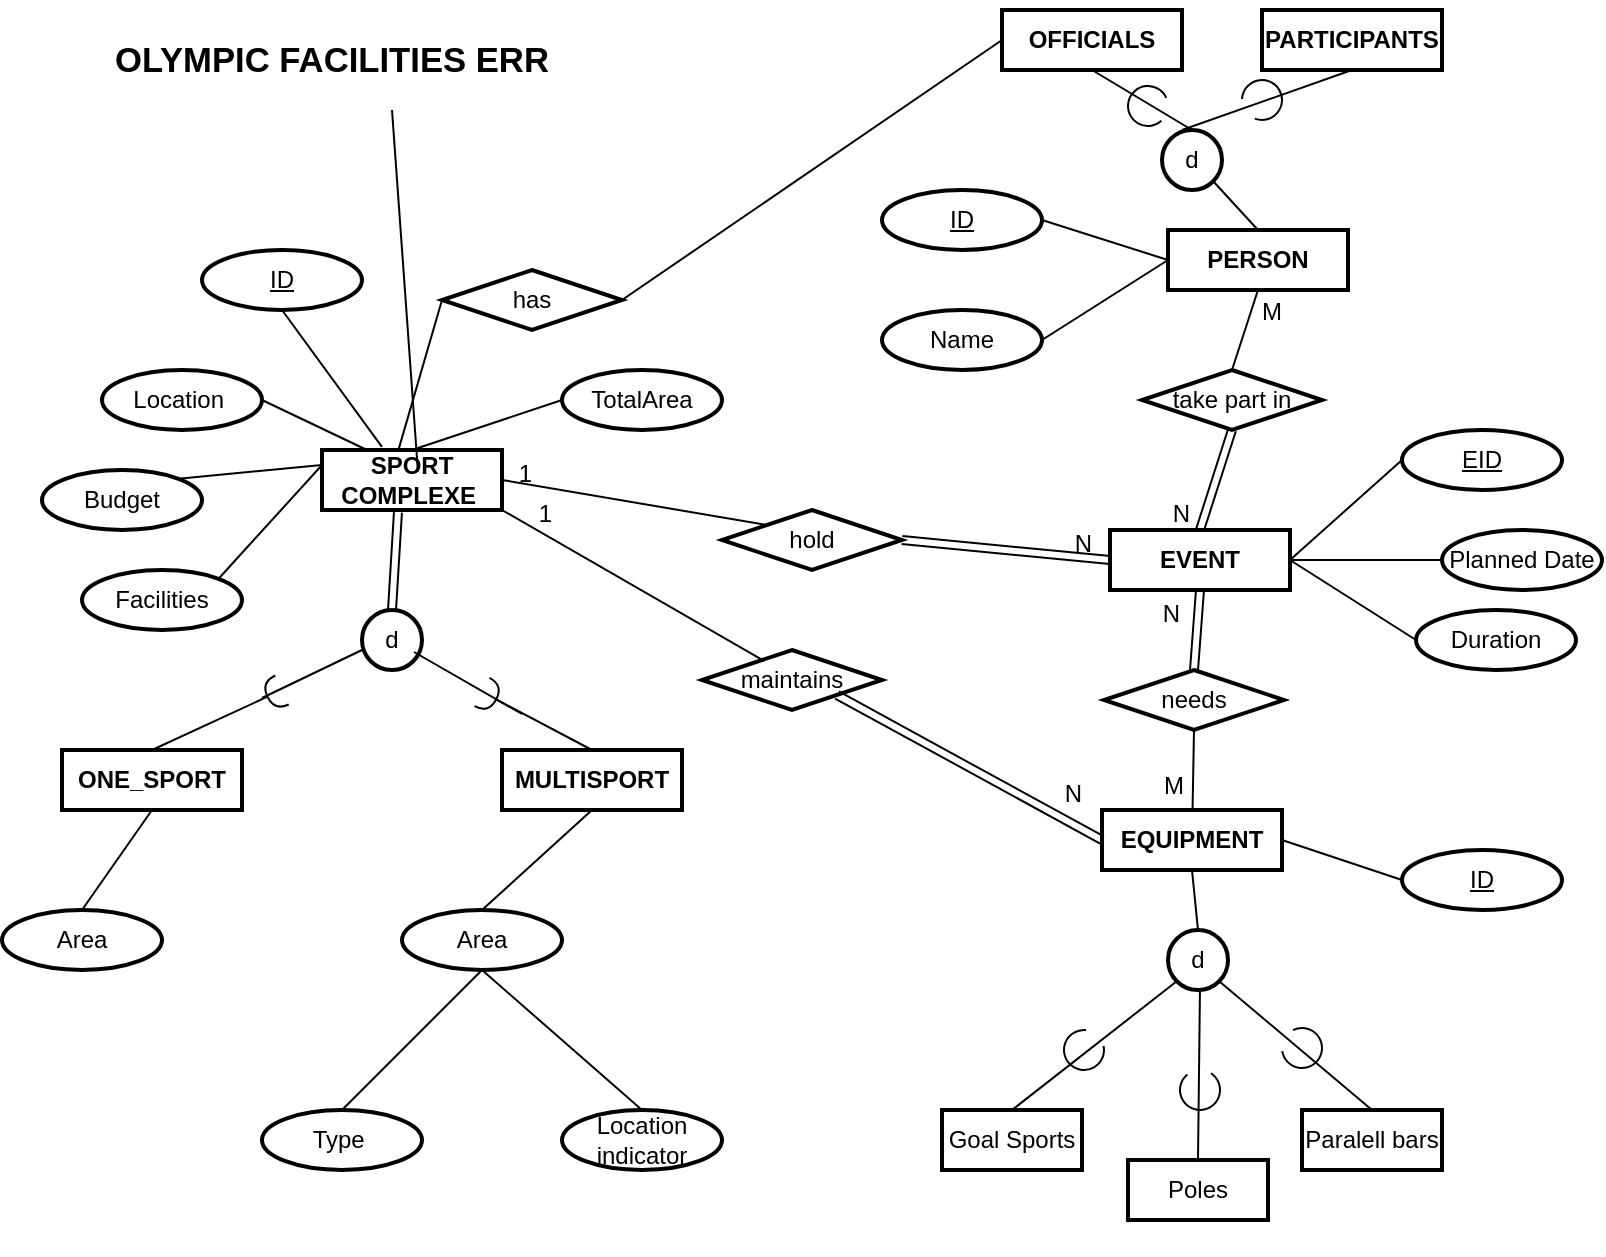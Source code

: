 <mxfile version="14.4.3" type="github">
  <diagram id="RbLjyeAD4zGmAkxlHviI" name="Page-1">
    <mxGraphModel dx="1038" dy="1725" grid="1" gridSize="10" guides="1" tooltips="1" connect="1" arrows="1" fold="1" page="1" pageScale="1" pageWidth="827" pageHeight="1169" math="0" shadow="0">
      <root>
        <mxCell id="0" />
        <mxCell id="1" parent="0" />
        <mxCell id="w1o4nE-uoXKEgXRbYHzc-1" value="&lt;b style=&quot;text-align: justify&quot;&gt;SPORT COMPLEXE&lt;/b&gt;&lt;span&gt;&amp;nbsp;&lt;/span&gt;&lt;b style=&quot;text-align: justify&quot;&gt;&lt;br&gt;&lt;/b&gt;" style="whiteSpace=wrap;html=1;align=center;strokeWidth=2;fontStyle=1" parent="1" vertex="1">
          <mxGeometry x="200" y="90" width="90" height="30" as="geometry" />
        </mxCell>
        <mxCell id="w1o4nE-uoXKEgXRbYHzc-2" value="ONE_SPORT" style="whiteSpace=wrap;html=1;align=center;strokeWidth=2;fontStyle=1" parent="1" vertex="1">
          <mxGeometry x="70" y="240" width="90" height="30" as="geometry" />
        </mxCell>
        <mxCell id="w1o4nE-uoXKEgXRbYHzc-3" value="MULTISPORT" style="whiteSpace=wrap;html=1;align=center;strokeWidth=2;fontStyle=1" parent="1" vertex="1">
          <mxGeometry x="290" y="240" width="90" height="30" as="geometry" />
        </mxCell>
        <mxCell id="w1o4nE-uoXKEgXRbYHzc-5" value="&lt;br&gt;&lt;br&gt;&lt;br&gt;&lt;span class=&quot;fontstyle0&quot;&gt;Location indicator&lt;/span&gt; &lt;br&gt;&lt;br style=&quot;font-style: normal ; font-variant: normal ; font-weight: normal ; letter-spacing: normal ; line-height: normal ; text-indent: 0px ; text-transform: none ; word-spacing: 0px&quot;&gt;&lt;br&gt;&lt;br&gt;" style="ellipse;whiteSpace=wrap;html=1;align=center;strokeWidth=2;" parent="1" vertex="1">
          <mxGeometry x="320" y="420" width="80" height="30" as="geometry" />
        </mxCell>
        <mxCell id="w1o4nE-uoXKEgXRbYHzc-6" value="&lt;br&gt;&lt;span class=&quot;fontstyle0&quot;&gt;Location&amp;nbsp;&lt;/span&gt;&lt;br&gt;&lt;br style=&quot;font-style: normal ; font-variant: normal ; font-weight: normal ; letter-spacing: normal ; line-height: normal ; text-indent: 0px ; text-transform: none ; word-spacing: 0px&quot;&gt;" style="ellipse;whiteSpace=wrap;html=1;align=center;strokeWidth=2;" parent="1" vertex="1">
          <mxGeometry x="90" y="50" width="80" height="30" as="geometry" />
        </mxCell>
        <mxCell id="w1o4nE-uoXKEgXRbYHzc-8" value="TotalArea" style="ellipse;whiteSpace=wrap;html=1;align=center;strokeWidth=2;" parent="1" vertex="1">
          <mxGeometry x="320" y="50" width="80" height="30" as="geometry" />
        </mxCell>
        <mxCell id="w1o4nE-uoXKEgXRbYHzc-9" value="EVENT" style="whiteSpace=wrap;html=1;align=center;strokeWidth=2;fontStyle=1" parent="1" vertex="1">
          <mxGeometry x="594" y="130" width="90" height="30" as="geometry" />
        </mxCell>
        <mxCell id="w1o4nE-uoXKEgXRbYHzc-10" value="Planned Date" style="ellipse;whiteSpace=wrap;html=1;align=center;strokeWidth=2;" parent="1" vertex="1">
          <mxGeometry x="760" y="130" width="80" height="30" as="geometry" />
        </mxCell>
        <mxCell id="w1o4nE-uoXKEgXRbYHzc-11" value="Duration" style="ellipse;whiteSpace=wrap;html=1;align=center;strokeWidth=2;" parent="1" vertex="1">
          <mxGeometry x="747" y="170" width="80" height="30" as="geometry" />
        </mxCell>
        <mxCell id="w1o4nE-uoXKEgXRbYHzc-14" value="EQUIPMENT" style="whiteSpace=wrap;html=1;align=center;strokeWidth=2;fontStyle=1" parent="1" vertex="1">
          <mxGeometry x="590" y="270" width="90" height="30" as="geometry" />
        </mxCell>
        <mxCell id="w1o4nE-uoXKEgXRbYHzc-19" value="Goal Sports" style="whiteSpace=wrap;html=1;align=center;strokeWidth=2;" parent="1" vertex="1">
          <mxGeometry x="510" y="420" width="70" height="30" as="geometry" />
        </mxCell>
        <mxCell id="w1o4nE-uoXKEgXRbYHzc-20" value="Paralell bars" style="whiteSpace=wrap;html=1;align=center;strokeWidth=2;" parent="1" vertex="1">
          <mxGeometry x="690" y="420" width="70" height="30" as="geometry" />
        </mxCell>
        <mxCell id="w1o4nE-uoXKEgXRbYHzc-21" value="Poles" style="whiteSpace=wrap;html=1;align=center;strokeWidth=2;" parent="1" vertex="1">
          <mxGeometry x="603" y="445" width="70" height="30" as="geometry" />
        </mxCell>
        <mxCell id="w1o4nE-uoXKEgXRbYHzc-23" value="Type&amp;nbsp;" style="ellipse;whiteSpace=wrap;html=1;align=center;strokeWidth=2;" parent="1" vertex="1">
          <mxGeometry x="170" y="420" width="80" height="30" as="geometry" />
        </mxCell>
        <mxCell id="w1o4nE-uoXKEgXRbYHzc-26" value="OFFICIALS" style="whiteSpace=wrap;html=1;align=center;strokeWidth=2;fontStyle=1" parent="1" vertex="1">
          <mxGeometry x="540" y="-130" width="90" height="30" as="geometry" />
        </mxCell>
        <mxCell id="w1o4nE-uoXKEgXRbYHzc-27" value="" style="endArrow=none;html=1;rounded=0;entryX=1;entryY=0.5;entryDx=0;entryDy=0;exitX=0.25;exitY=0;exitDx=0;exitDy=0;" parent="1" source="w1o4nE-uoXKEgXRbYHzc-1" target="w1o4nE-uoXKEgXRbYHzc-6" edge="1">
          <mxGeometry relative="1" as="geometry">
            <mxPoint x="330" y="210" as="sourcePoint" />
            <mxPoint x="490" y="210" as="targetPoint" />
          </mxGeometry>
        </mxCell>
        <mxCell id="w1o4nE-uoXKEgXRbYHzc-29" value="" style="endArrow=none;html=1;rounded=0;entryX=0.5;entryY=0;entryDx=0;entryDy=0;exitX=0;exitY=0.5;exitDx=0;exitDy=0;" parent="1" source="w1o4nE-uoXKEgXRbYHzc-8" target="w1o4nE-uoXKEgXRbYHzc-1" edge="1">
          <mxGeometry relative="1" as="geometry">
            <mxPoint x="241.59" y="100.81" as="sourcePoint" />
            <mxPoint x="200" y="40" as="targetPoint" />
          </mxGeometry>
        </mxCell>
        <mxCell id="w1o4nE-uoXKEgXRbYHzc-39" value="" style="endArrow=none;html=1;rounded=0;entryX=0.5;entryY=1;entryDx=0;entryDy=0;exitX=0.5;exitY=0;exitDx=0;exitDy=0;" parent="1" source="ttCvUygym4jiZelkRWhz-47" target="w1o4nE-uoXKEgXRbYHzc-3" edge="1">
          <mxGeometry relative="1" as="geometry">
            <mxPoint x="279" y="320" as="sourcePoint" />
            <mxPoint x="255.65" y="205.65" as="targetPoint" />
          </mxGeometry>
        </mxCell>
        <mxCell id="w1o4nE-uoXKEgXRbYHzc-41" value="" style="endArrow=none;html=1;rounded=0;entryX=0.5;entryY=1;entryDx=0;entryDy=0;exitX=0.5;exitY=0;exitDx=0;exitDy=0;" parent="1" source="w1o4nE-uoXKEgXRbYHzc-23" target="ttCvUygym4jiZelkRWhz-47" edge="1">
          <mxGeometry relative="1" as="geometry">
            <mxPoint x="424" y="330" as="sourcePoint" />
            <mxPoint x="279" y="350" as="targetPoint" />
          </mxGeometry>
        </mxCell>
        <mxCell id="w1o4nE-uoXKEgXRbYHzc-42" value="" style="endArrow=none;html=1;rounded=0;exitX=0.5;exitY=0;exitDx=0;exitDy=0;entryX=0.5;entryY=1;entryDx=0;entryDy=0;" parent="1" source="w1o4nE-uoXKEgXRbYHzc-5" edge="1" target="ttCvUygym4jiZelkRWhz-47">
          <mxGeometry relative="1" as="geometry">
            <mxPoint x="220" y="430" as="sourcePoint" />
            <mxPoint x="280" y="350" as="targetPoint" />
          </mxGeometry>
        </mxCell>
        <mxCell id="w1o4nE-uoXKEgXRbYHzc-44" value="" style="endArrow=none;html=1;rounded=0;entryX=1;entryY=1;entryDx=0;entryDy=0;exitX=0.5;exitY=0;exitDx=0;exitDy=0;" parent="1" source="w1o4nE-uoXKEgXRbYHzc-20" target="w1o4nE-uoXKEgXRbYHzc-73" edge="1">
          <mxGeometry relative="1" as="geometry">
            <mxPoint x="740" y="445" as="sourcePoint" />
            <mxPoint x="650.65" y="400.65" as="targetPoint" />
          </mxGeometry>
        </mxCell>
        <mxCell id="w1o4nE-uoXKEgXRbYHzc-45" value="" style="endArrow=none;html=1;rounded=0;exitX=0.5;exitY=0;exitDx=0;exitDy=0;entryX=0;entryY=1;entryDx=0;entryDy=0;" parent="1" source="w1o4nE-uoXKEgXRbYHzc-19" edge="1" target="w1o4nE-uoXKEgXRbYHzc-73">
          <mxGeometry relative="1" as="geometry">
            <mxPoint x="520" y="445" as="sourcePoint" />
            <mxPoint x="629" y="390" as="targetPoint" />
          </mxGeometry>
        </mxCell>
        <mxCell id="w1o4nE-uoXKEgXRbYHzc-46" value="" style="endArrow=none;html=1;rounded=0;entryX=0.533;entryY=0.967;entryDx=0;entryDy=0;exitX=0.5;exitY=0;exitDx=0;exitDy=0;entryPerimeter=0;" parent="1" source="w1o4nE-uoXKEgXRbYHzc-21" target="w1o4nE-uoXKEgXRbYHzc-73" edge="1">
          <mxGeometry relative="1" as="geometry">
            <mxPoint x="758" y="475" as="sourcePoint" />
            <mxPoint x="640" y="405" as="targetPoint" />
          </mxGeometry>
        </mxCell>
        <mxCell id="w1o4nE-uoXKEgXRbYHzc-47" value="" style="endArrow=none;html=1;rounded=0;entryX=0.5;entryY=1;entryDx=0;entryDy=0;exitX=0.5;exitY=0;exitDx=0;exitDy=0;exitPerimeter=0;" parent="1" target="w1o4nE-uoXKEgXRbYHzc-14" edge="1" source="w1o4nE-uoXKEgXRbYHzc-73">
          <mxGeometry relative="1" as="geometry">
            <mxPoint x="640" y="375" as="sourcePoint" />
            <mxPoint x="650" y="415" as="targetPoint" />
          </mxGeometry>
        </mxCell>
        <mxCell id="w1o4nE-uoXKEgXRbYHzc-49" value="" style="endArrow=none;html=1;rounded=0;entryX=0;entryY=0.5;entryDx=0;entryDy=0;exitX=1;exitY=0.5;exitDx=0;exitDy=0;" parent="1" source="w1o4nE-uoXKEgXRbYHzc-9" target="w1o4nE-uoXKEgXRbYHzc-10" edge="1">
          <mxGeometry relative="1" as="geometry">
            <mxPoint x="680" y="105" as="sourcePoint" />
            <mxPoint x="885.2" y="120" as="targetPoint" />
          </mxGeometry>
        </mxCell>
        <mxCell id="w1o4nE-uoXKEgXRbYHzc-50" value="" style="endArrow=none;html=1;rounded=0;entryX=0;entryY=0.5;entryDx=0;entryDy=0;exitX=1;exitY=0.5;exitDx=0;exitDy=0;" parent="1" source="w1o4nE-uoXKEgXRbYHzc-9" target="w1o4nE-uoXKEgXRbYHzc-11" edge="1">
          <mxGeometry relative="1" as="geometry">
            <mxPoint x="680" y="105" as="sourcePoint" />
            <mxPoint x="655.2" y="40" as="targetPoint" />
          </mxGeometry>
        </mxCell>
        <mxCell id="w1o4nE-uoXKEgXRbYHzc-54" value="Budget" style="ellipse;whiteSpace=wrap;html=1;align=center;strokeWidth=2;" parent="1" vertex="1">
          <mxGeometry x="60" y="100" width="80" height="30" as="geometry" />
        </mxCell>
        <mxCell id="w1o4nE-uoXKEgXRbYHzc-55" value="Facilities" style="ellipse;whiteSpace=wrap;html=1;align=center;strokeWidth=2;" parent="1" vertex="1">
          <mxGeometry x="80" y="150" width="80" height="30" as="geometry" />
        </mxCell>
        <mxCell id="w1o4nE-uoXKEgXRbYHzc-56" value="" style="endArrow=none;html=1;rounded=0;exitX=1;exitY=0;exitDx=0;exitDy=0;entryX=0;entryY=0.25;entryDx=0;entryDy=0;" parent="1" source="w1o4nE-uoXKEgXRbYHzc-55" target="w1o4nE-uoXKEgXRbYHzc-1" edge="1">
          <mxGeometry relative="1" as="geometry">
            <mxPoint x="315" y="80" as="sourcePoint" />
            <mxPoint x="200" y="100" as="targetPoint" />
          </mxGeometry>
        </mxCell>
        <mxCell id="w1o4nE-uoXKEgXRbYHzc-59" value="" style="endArrow=none;html=1;rounded=0;entryX=0;entryY=0.25;entryDx=0;entryDy=0;exitX=1;exitY=0;exitDx=0;exitDy=0;" parent="1" source="w1o4nE-uoXKEgXRbYHzc-54" target="w1o4nE-uoXKEgXRbYHzc-1" edge="1">
          <mxGeometry relative="1" as="geometry">
            <mxPoint x="140" y="170" as="sourcePoint" />
            <mxPoint x="85" y="100" as="targetPoint" />
          </mxGeometry>
        </mxCell>
        <mxCell id="w1o4nE-uoXKEgXRbYHzc-62" value="has" style="shape=rhombus;perimeter=rhombusPerimeter;whiteSpace=wrap;html=1;align=center;strokeWidth=2;" parent="1" vertex="1">
          <mxGeometry x="260" width="90" height="30" as="geometry" />
        </mxCell>
        <mxCell id="w1o4nE-uoXKEgXRbYHzc-63" value="needs" style="shape=rhombus;perimeter=rhombusPerimeter;whiteSpace=wrap;html=1;align=center;strokeWidth=2;" parent="1" vertex="1">
          <mxGeometry x="591" y="200" width="90" height="30" as="geometry" />
        </mxCell>
        <mxCell id="w1o4nE-uoXKEgXRbYHzc-65" value="" style="endArrow=none;html=1;rounded=0;entryX=0.5;entryY=1;entryDx=0;entryDy=0;" parent="1" source="w1o4nE-uoXKEgXRbYHzc-14" target="w1o4nE-uoXKEgXRbYHzc-63" edge="1">
          <mxGeometry relative="1" as="geometry">
            <mxPoint x="645" y="170" as="sourcePoint" />
            <mxPoint x="645" y="130" as="targetPoint" />
          </mxGeometry>
        </mxCell>
        <mxCell id="w1o4nE-uoXKEgXRbYHzc-66" value="" style="endArrow=none;html=1;rounded=0;entryX=1;entryY=0.5;entryDx=0;entryDy=0;exitX=0;exitY=0.5;exitDx=0;exitDy=0;" parent="1" source="w1o4nE-uoXKEgXRbYHzc-26" target="w1o4nE-uoXKEgXRbYHzc-62" edge="1">
          <mxGeometry relative="1" as="geometry">
            <mxPoint x="645" y="170" as="sourcePoint" />
            <mxPoint x="645" y="130" as="targetPoint" />
          </mxGeometry>
        </mxCell>
        <mxCell id="w1o4nE-uoXKEgXRbYHzc-68" value="" style="endArrow=none;html=1;rounded=0;exitX=0.422;exitY=0.027;exitDx=0;exitDy=0;exitPerimeter=0;" parent="1" source="w1o4nE-uoXKEgXRbYHzc-1" edge="1">
          <mxGeometry relative="1" as="geometry">
            <mxPoint x="360" y="-25" as="sourcePoint" />
            <mxPoint x="260" y="15" as="targetPoint" />
          </mxGeometry>
        </mxCell>
        <mxCell id="w1o4nE-uoXKEgXRbYHzc-71" value="" style="endArrow=none;html=1;rounded=0;exitX=0.5;exitY=0;exitDx=0;exitDy=0;entryX=0.5;entryY=1;entryDx=0;entryDy=0;" parent="1" source="w1o4nE-uoXKEgXRbYHzc-70" edge="1">
          <mxGeometry relative="1" as="geometry">
            <mxPoint x="247.98" y="100.81" as="sourcePoint" />
            <mxPoint x="235" y="-80" as="targetPoint" />
          </mxGeometry>
        </mxCell>
        <mxCell id="w1o4nE-uoXKEgXRbYHzc-72" value="d" style="ellipse;whiteSpace=wrap;html=1;aspect=fixed;strokeWidth=2;" parent="1" vertex="1">
          <mxGeometry x="220" y="170" width="30" height="30" as="geometry" />
        </mxCell>
        <mxCell id="w1o4nE-uoXKEgXRbYHzc-74" value="take part in" style="shape=rhombus;perimeter=rhombusPerimeter;whiteSpace=wrap;html=1;align=center;strokeWidth=2;" parent="1" vertex="1">
          <mxGeometry x="610" y="50" width="90" height="30" as="geometry" />
        </mxCell>
        <mxCell id="w1o4nE-uoXKEgXRbYHzc-76" value="" style="endArrow=none;html=1;rounded=0;exitX=0.5;exitY=0;exitDx=0;exitDy=0;entryX=0.5;entryY=1;entryDx=0;entryDy=0;" parent="1" source="w1o4nE-uoXKEgXRbYHzc-74" target="ttCvUygym4jiZelkRWhz-28" edge="1">
          <mxGeometry relative="1" as="geometry">
            <mxPoint x="685" y="30" as="sourcePoint" />
            <mxPoint x="570" y="20" as="targetPoint" />
          </mxGeometry>
        </mxCell>
        <mxCell id="w1o4nE-uoXKEgXRbYHzc-88" value="maintains" style="shape=rhombus;perimeter=rhombusPerimeter;whiteSpace=wrap;html=1;align=center;strokeWidth=2;" parent="1" vertex="1">
          <mxGeometry x="390" y="190" width="90" height="30" as="geometry" />
        </mxCell>
        <mxCell id="w1o4nE-uoXKEgXRbYHzc-89" value="hold" style="shape=rhombus;perimeter=rhombusPerimeter;whiteSpace=wrap;html=1;align=center;strokeWidth=2;" parent="1" vertex="1">
          <mxGeometry x="400" y="120" width="90" height="30" as="geometry" />
        </mxCell>
        <mxCell id="w1o4nE-uoXKEgXRbYHzc-90" value="" style="endArrow=none;html=1;rounded=0;entryX=1;entryY=1;entryDx=0;entryDy=0;exitX=0.347;exitY=0.187;exitDx=0;exitDy=0;exitPerimeter=0;" parent="1" source="w1o4nE-uoXKEgXRbYHzc-88" target="w1o4nE-uoXKEgXRbYHzc-1" edge="1">
          <mxGeometry relative="1" as="geometry">
            <mxPoint x="509.5" y="42.5" as="sourcePoint" />
            <mxPoint x="470" as="targetPoint" />
          </mxGeometry>
        </mxCell>
        <mxCell id="w1o4nE-uoXKEgXRbYHzc-93" value="" style="endArrow=none;html=1;rounded=0;entryX=1;entryY=0.5;entryDx=0;entryDy=0;exitX=0;exitY=0;exitDx=0;exitDy=0;" parent="1" source="w1o4nE-uoXKEgXRbYHzc-89" target="w1o4nE-uoXKEgXRbYHzc-1" edge="1">
          <mxGeometry relative="1" as="geometry">
            <mxPoint x="600" y="185" as="sourcePoint" />
            <mxPoint x="520" y="115" as="targetPoint" />
          </mxGeometry>
        </mxCell>
        <mxCell id="ttCvUygym4jiZelkRWhz-13" value="" style="rounded=0;orthogonalLoop=1;jettySize=auto;html=1;endArrow=none;endFill=0;" edge="1" parent="1">
          <mxGeometry relative="1" as="geometry">
            <mxPoint x="170" y="214" as="sourcePoint" />
            <mxPoint x="220" y="190" as="targetPoint" />
          </mxGeometry>
        </mxCell>
        <mxCell id="ttCvUygym4jiZelkRWhz-14" value="" style="rounded=0;orthogonalLoop=1;jettySize=auto;html=1;endArrow=halfCircle;endFill=0;endSize=6;strokeWidth=1;exitX=0.5;exitY=0;exitDx=0;exitDy=0;" edge="1" parent="1" source="w1o4nE-uoXKEgXRbYHzc-2">
          <mxGeometry relative="1" as="geometry">
            <mxPoint x="430" y="165" as="sourcePoint" />
            <mxPoint x="180" y="210" as="targetPoint" />
          </mxGeometry>
        </mxCell>
        <mxCell id="ttCvUygym4jiZelkRWhz-16" value="" style="rounded=0;orthogonalLoop=1;jettySize=auto;html=1;endArrow=none;endFill=0;" edge="1" parent="1">
          <mxGeometry relative="1" as="geometry">
            <mxPoint x="246" y="191" as="sourcePoint" />
            <mxPoint x="300" y="222" as="targetPoint" />
          </mxGeometry>
        </mxCell>
        <mxCell id="ttCvUygym4jiZelkRWhz-17" value="" style="rounded=0;orthogonalLoop=1;jettySize=auto;html=1;endArrow=halfCircle;endFill=0;endSize=6;strokeWidth=1;" edge="1" parent="1">
          <mxGeometry relative="1" as="geometry">
            <mxPoint x="335" y="240" as="sourcePoint" />
            <mxPoint x="280" y="211" as="targetPoint" />
          </mxGeometry>
        </mxCell>
        <mxCell id="w1o4nE-uoXKEgXRbYHzc-73" value="d" style="ellipse;whiteSpace=wrap;html=1;aspect=fixed;strokeWidth=2;" parent="1" vertex="1">
          <mxGeometry x="623" y="330" width="30" height="30" as="geometry" />
        </mxCell>
        <mxCell id="ttCvUygym4jiZelkRWhz-22" value="" style="verticalLabelPosition=bottom;verticalAlign=top;html=1;shape=mxgraph.basic.arc;startAngle=0.3;endAngle=0.1;rotation=-75;" vertex="1" parent="1">
          <mxGeometry x="629" y="400" width="20" height="20" as="geometry" />
        </mxCell>
        <mxCell id="ttCvUygym4jiZelkRWhz-24" value="" style="verticalLabelPosition=bottom;verticalAlign=top;html=1;shape=mxgraph.basic.arc;startAngle=0.3;endAngle=0.1;rotation=-135;" vertex="1" parent="1">
          <mxGeometry x="680" y="379" width="20" height="20" as="geometry" />
        </mxCell>
        <mxCell id="ttCvUygym4jiZelkRWhz-25" value="" style="verticalLabelPosition=bottom;verticalAlign=top;html=1;shape=mxgraph.basic.arc;startAngle=0.3;endAngle=0.1;rotation=-30;" vertex="1" parent="1">
          <mxGeometry x="571" y="380" width="20" height="20" as="geometry" />
        </mxCell>
        <mxCell id="ttCvUygym4jiZelkRWhz-27" value="PARTICIPANTS" style="whiteSpace=wrap;html=1;align=center;strokeWidth=2;fontStyle=1" vertex="1" parent="1">
          <mxGeometry x="670" y="-130" width="90" height="30" as="geometry" />
        </mxCell>
        <mxCell id="ttCvUygym4jiZelkRWhz-28" value="PERSON" style="whiteSpace=wrap;html=1;align=center;strokeWidth=2;fontStyle=1" vertex="1" parent="1">
          <mxGeometry x="623" y="-20" width="90" height="30" as="geometry" />
        </mxCell>
        <mxCell id="ttCvUygym4jiZelkRWhz-29" value="" style="endArrow=none;html=1;rounded=0;entryX=0.5;entryY=0;entryDx=0;entryDy=0;exitX=1;exitY=1;exitDx=0;exitDy=0;" edge="1" parent="1" source="ttCvUygym4jiZelkRWhz-34" target="ttCvUygym4jiZelkRWhz-28">
          <mxGeometry relative="1" as="geometry">
            <mxPoint x="630" y="-40" as="sourcePoint" />
            <mxPoint x="534" y="-65" as="targetPoint" />
          </mxGeometry>
        </mxCell>
        <mxCell id="ttCvUygym4jiZelkRWhz-30" value="" style="rounded=0;orthogonalLoop=1;jettySize=auto;html=1;endArrow=none;endFill=0;exitX=0.5;exitY=0;exitDx=0;exitDy=0;entryX=0.5;entryY=1;entryDx=0;entryDy=0;" edge="1" target="w1o4nE-uoXKEgXRbYHzc-26" parent="1" source="ttCvUygym4jiZelkRWhz-34">
          <mxGeometry relative="1" as="geometry">
            <mxPoint x="630" y="-60" as="sourcePoint" />
            <mxPoint x="600" y="-90" as="targetPoint" />
          </mxGeometry>
        </mxCell>
        <mxCell id="ttCvUygym4jiZelkRWhz-34" value="d" style="ellipse;whiteSpace=wrap;html=1;aspect=fixed;strokeWidth=2;" vertex="1" parent="1">
          <mxGeometry x="620" y="-70" width="30" height="30" as="geometry" />
        </mxCell>
        <mxCell id="ttCvUygym4jiZelkRWhz-35" value="" style="rounded=0;orthogonalLoop=1;jettySize=auto;html=1;endArrow=none;endFill=0;exitX=0.5;exitY=1;exitDx=0;exitDy=0;" edge="1" parent="1" source="ttCvUygym4jiZelkRWhz-27">
          <mxGeometry relative="1" as="geometry">
            <mxPoint x="634.393" y="-55.607" as="sourcePoint" />
            <mxPoint x="630" y="-70" as="targetPoint" />
          </mxGeometry>
        </mxCell>
        <mxCell id="ttCvUygym4jiZelkRWhz-38" value="" style="verticalLabelPosition=bottom;verticalAlign=top;html=1;shape=mxgraph.basic.arc;startAngle=0.3;endAngle=0.1;rotation=30;" vertex="1" parent="1">
          <mxGeometry x="603" y="-92" width="20" height="20" as="geometry" />
        </mxCell>
        <mxCell id="ttCvUygym4jiZelkRWhz-39" value="" style="verticalLabelPosition=bottom;verticalAlign=top;html=1;shape=mxgraph.basic.arc;startAngle=0.3;endAngle=0.1;rotation=-195;" vertex="1" parent="1">
          <mxGeometry x="660" y="-95" width="20" height="20" as="geometry" />
        </mxCell>
        <mxCell id="ttCvUygym4jiZelkRWhz-42" value="&lt;u&gt;EID&lt;/u&gt;" style="ellipse;whiteSpace=wrap;html=1;align=center;strokeWidth=2;" vertex="1" parent="1">
          <mxGeometry x="740" y="80" width="80" height="30" as="geometry" />
        </mxCell>
        <mxCell id="ttCvUygym4jiZelkRWhz-43" value="" style="endArrow=none;html=1;rounded=0;entryX=0;entryY=0.5;entryDx=0;entryDy=0;exitX=1;exitY=0.5;exitDx=0;exitDy=0;" edge="1" parent="1" source="w1o4nE-uoXKEgXRbYHzc-9" target="ttCvUygym4jiZelkRWhz-42">
          <mxGeometry relative="1" as="geometry">
            <mxPoint x="690" y="122.5" as="sourcePoint" />
            <mxPoint x="750" y="125" as="targetPoint" />
          </mxGeometry>
        </mxCell>
        <mxCell id="ttCvUygym4jiZelkRWhz-44" value="&lt;u&gt;ID&lt;/u&gt;" style="ellipse;whiteSpace=wrap;html=1;align=center;strokeWidth=2;" vertex="1" parent="1">
          <mxGeometry x="740" y="290" width="80" height="30" as="geometry" />
        </mxCell>
        <mxCell id="ttCvUygym4jiZelkRWhz-45" value="" style="endArrow=none;html=1;rounded=0;entryX=0;entryY=0.5;entryDx=0;entryDy=0;exitX=1;exitY=0.5;exitDx=0;exitDy=0;" edge="1" parent="1" source="w1o4nE-uoXKEgXRbYHzc-14" target="ttCvUygym4jiZelkRWhz-44">
          <mxGeometry relative="1" as="geometry">
            <mxPoint x="690" y="115" as="sourcePoint" />
            <mxPoint x="740" y="65" as="targetPoint" />
          </mxGeometry>
        </mxCell>
        <mxCell id="ttCvUygym4jiZelkRWhz-47" value="Area" style="ellipse;whiteSpace=wrap;html=1;align=center;strokeWidth=2;" vertex="1" parent="1">
          <mxGeometry x="240" y="320" width="80" height="30" as="geometry" />
        </mxCell>
        <mxCell id="ttCvUygym4jiZelkRWhz-48" value="Area" style="ellipse;whiteSpace=wrap;html=1;align=center;strokeWidth=2;" vertex="1" parent="1">
          <mxGeometry x="40" y="320" width="80" height="30" as="geometry" />
        </mxCell>
        <mxCell id="ttCvUygym4jiZelkRWhz-49" value="" style="endArrow=none;html=1;rounded=0;entryX=0.5;entryY=1;entryDx=0;entryDy=0;exitX=0.5;exitY=0;exitDx=0;exitDy=0;" edge="1" parent="1" source="ttCvUygym4jiZelkRWhz-48" target="w1o4nE-uoXKEgXRbYHzc-2">
          <mxGeometry relative="1" as="geometry">
            <mxPoint x="289" y="330" as="sourcePoint" />
            <mxPoint x="345" y="280" as="targetPoint" />
          </mxGeometry>
        </mxCell>
        <mxCell id="ttCvUygym4jiZelkRWhz-50" value="&lt;u&gt;ID&lt;/u&gt;" style="ellipse;whiteSpace=wrap;html=1;align=center;strokeWidth=2;" vertex="1" parent="1">
          <mxGeometry x="480" y="-40" width="80" height="30" as="geometry" />
        </mxCell>
        <mxCell id="ttCvUygym4jiZelkRWhz-51" value="Name" style="ellipse;whiteSpace=wrap;html=1;align=center;strokeWidth=2;" vertex="1" parent="1">
          <mxGeometry x="480" y="20" width="80" height="30" as="geometry" />
        </mxCell>
        <mxCell id="ttCvUygym4jiZelkRWhz-52" value="" style="endArrow=none;html=1;rounded=0;entryX=0;entryY=0.5;entryDx=0;entryDy=0;exitX=1;exitY=0.5;exitDx=0;exitDy=0;" edge="1" parent="1" source="ttCvUygym4jiZelkRWhz-50" target="ttCvUygym4jiZelkRWhz-28">
          <mxGeometry relative="1" as="geometry">
            <mxPoint x="690" y="115" as="sourcePoint" />
            <mxPoint x="740" y="65" as="targetPoint" />
          </mxGeometry>
        </mxCell>
        <mxCell id="ttCvUygym4jiZelkRWhz-55" value="" style="endArrow=none;html=1;rounded=0;entryX=0;entryY=0.5;entryDx=0;entryDy=0;exitX=1;exitY=0.5;exitDx=0;exitDy=0;" edge="1" parent="1" source="ttCvUygym4jiZelkRWhz-51" target="ttCvUygym4jiZelkRWhz-28">
          <mxGeometry relative="1" as="geometry">
            <mxPoint x="570" y="-15" as="sourcePoint" />
            <mxPoint x="633" y="5" as="targetPoint" />
          </mxGeometry>
        </mxCell>
        <mxCell id="ttCvUygym4jiZelkRWhz-56" value="&lt;u&gt;ID&lt;/u&gt;" style="ellipse;whiteSpace=wrap;html=1;align=center;strokeWidth=2;" vertex="1" parent="1">
          <mxGeometry x="140" y="-10" width="80" height="30" as="geometry" />
        </mxCell>
        <mxCell id="ttCvUygym4jiZelkRWhz-57" value="" style="endArrow=none;html=1;rounded=0;exitX=0.333;exitY=-0.053;exitDx=0;exitDy=0;exitPerimeter=0;entryX=0.5;entryY=1;entryDx=0;entryDy=0;" edge="1" parent="1" source="w1o4nE-uoXKEgXRbYHzc-1" target="ttCvUygym4jiZelkRWhz-56">
          <mxGeometry relative="1" as="geometry">
            <mxPoint x="247.98" y="100.81" as="sourcePoint" />
            <mxPoint x="270" y="25" as="targetPoint" />
          </mxGeometry>
        </mxCell>
        <mxCell id="ttCvUygym4jiZelkRWhz-58" value="" style="shape=link;html=1;rounded=0;exitX=0.5;exitY=0;exitDx=0;exitDy=0;entryX=0.422;entryY=1.04;entryDx=0;entryDy=0;entryPerimeter=0;" edge="1" parent="1" source="w1o4nE-uoXKEgXRbYHzc-72" target="w1o4nE-uoXKEgXRbYHzc-1">
          <mxGeometry relative="1" as="geometry">
            <mxPoint x="330" y="130" as="sourcePoint" />
            <mxPoint x="238" y="130" as="targetPoint" />
          </mxGeometry>
        </mxCell>
        <mxCell id="ttCvUygym4jiZelkRWhz-61" value="" style="shape=link;html=1;rounded=0;entryX=0.5;entryY=1;entryDx=0;entryDy=0;exitX=0.5;exitY=0;exitDx=0;exitDy=0;" edge="1" parent="1" source="w1o4nE-uoXKEgXRbYHzc-63" target="w1o4nE-uoXKEgXRbYHzc-9">
          <mxGeometry relative="1" as="geometry">
            <mxPoint x="330" y="220" as="sourcePoint" />
            <mxPoint x="490" y="220" as="targetPoint" />
          </mxGeometry>
        </mxCell>
        <mxCell id="ttCvUygym4jiZelkRWhz-62" value="N" style="resizable=0;html=1;align=right;verticalAlign=bottom;" connectable="0" vertex="1" parent="ttCvUygym4jiZelkRWhz-61">
          <mxGeometry x="1" relative="1" as="geometry">
            <mxPoint x="-9.99" y="19.89" as="offset" />
          </mxGeometry>
        </mxCell>
        <mxCell id="ttCvUygym4jiZelkRWhz-63" value="M" style="resizable=0;html=1;align=right;verticalAlign=bottom;" connectable="0" vertex="1" parent="1">
          <mxGeometry x="639.002" y="190.002" as="geometry">
            <mxPoint x="-8" y="76" as="offset" />
          </mxGeometry>
        </mxCell>
        <mxCell id="ttCvUygym4jiZelkRWhz-68" value="" style="shape=link;html=1;rounded=0;entryX=0.5;entryY=0;entryDx=0;entryDy=0;exitX=0.5;exitY=1;exitDx=0;exitDy=0;" edge="1" parent="1" source="w1o4nE-uoXKEgXRbYHzc-74" target="w1o4nE-uoXKEgXRbYHzc-9">
          <mxGeometry relative="1" as="geometry">
            <mxPoint x="330" y="220" as="sourcePoint" />
            <mxPoint x="670" y="100" as="targetPoint" />
          </mxGeometry>
        </mxCell>
        <mxCell id="ttCvUygym4jiZelkRWhz-69" value="N" style="resizable=0;html=1;align=right;verticalAlign=bottom;" connectable="0" vertex="1" parent="ttCvUygym4jiZelkRWhz-68">
          <mxGeometry x="1" relative="1" as="geometry">
            <mxPoint x="-4.15" y="0.47" as="offset" />
          </mxGeometry>
        </mxCell>
        <mxCell id="ttCvUygym4jiZelkRWhz-70" value="M" style="resizable=0;html=1;align=right;verticalAlign=bottom;" connectable="0" vertex="1" parent="1">
          <mxGeometry x="680.002" y="29.996" as="geometry" />
        </mxCell>
        <mxCell id="ttCvUygym4jiZelkRWhz-71" value="" style="shape=link;html=1;rounded=0;exitX=1;exitY=0.5;exitDx=0;exitDy=0;entryX=0;entryY=0.5;entryDx=0;entryDy=0;" edge="1" parent="1" source="w1o4nE-uoXKEgXRbYHzc-89" target="w1o4nE-uoXKEgXRbYHzc-9">
          <mxGeometry relative="1" as="geometry">
            <mxPoint x="330" y="220" as="sourcePoint" />
            <mxPoint x="590" y="150" as="targetPoint" />
          </mxGeometry>
        </mxCell>
        <mxCell id="ttCvUygym4jiZelkRWhz-72" value="N" style="resizable=0;html=1;align=right;verticalAlign=bottom;" connectable="0" vertex="1" parent="ttCvUygym4jiZelkRWhz-71">
          <mxGeometry x="1" relative="1" as="geometry">
            <mxPoint x="-8.52" y="0.05" as="offset" />
          </mxGeometry>
        </mxCell>
        <mxCell id="ttCvUygym4jiZelkRWhz-73" value="1" style="resizable=0;html=1;align=right;verticalAlign=bottom;" connectable="0" vertex="1" parent="1">
          <mxGeometry x="305.003" y="110.004" as="geometry" />
        </mxCell>
        <mxCell id="ttCvUygym4jiZelkRWhz-74" value="" style="shape=link;html=1;rounded=0;exitX=1;exitY=1;exitDx=0;exitDy=0;entryX=0;entryY=0.5;entryDx=0;entryDy=0;" edge="1" parent="1" source="w1o4nE-uoXKEgXRbYHzc-88" target="w1o4nE-uoXKEgXRbYHzc-14">
          <mxGeometry relative="1" as="geometry">
            <mxPoint x="500" y="145" as="sourcePoint" />
            <mxPoint x="604" y="155" as="targetPoint" />
          </mxGeometry>
        </mxCell>
        <mxCell id="ttCvUygym4jiZelkRWhz-75" value="N" style="resizable=0;html=1;align=right;verticalAlign=bottom;" connectable="0" vertex="1" parent="ttCvUygym4jiZelkRWhz-74">
          <mxGeometry x="1" relative="1" as="geometry">
            <mxPoint x="-8.97" y="-14.98" as="offset" />
          </mxGeometry>
        </mxCell>
        <mxCell id="ttCvUygym4jiZelkRWhz-76" value="1" style="resizable=0;html=1;align=right;verticalAlign=bottom;" connectable="0" vertex="1" parent="1">
          <mxGeometry x="315.003" y="130.004" as="geometry" />
        </mxCell>
        <mxCell id="ttCvUygym4jiZelkRWhz-77" value="&lt;b style=&quot;text-align: justify&quot;&gt;&lt;span style=&quot;font-size: 13.0pt ; line-height: 130%&quot;&gt;OLYMPIC FACILITIES ERR&lt;/span&gt;&lt;/b&gt;" style="text;html=1;strokeColor=none;fillColor=none;align=center;verticalAlign=middle;whiteSpace=wrap;rounded=0;" vertex="1" parent="1">
          <mxGeometry x="70" y="-135" width="270" height="60" as="geometry" />
        </mxCell>
      </root>
    </mxGraphModel>
  </diagram>
</mxfile>
